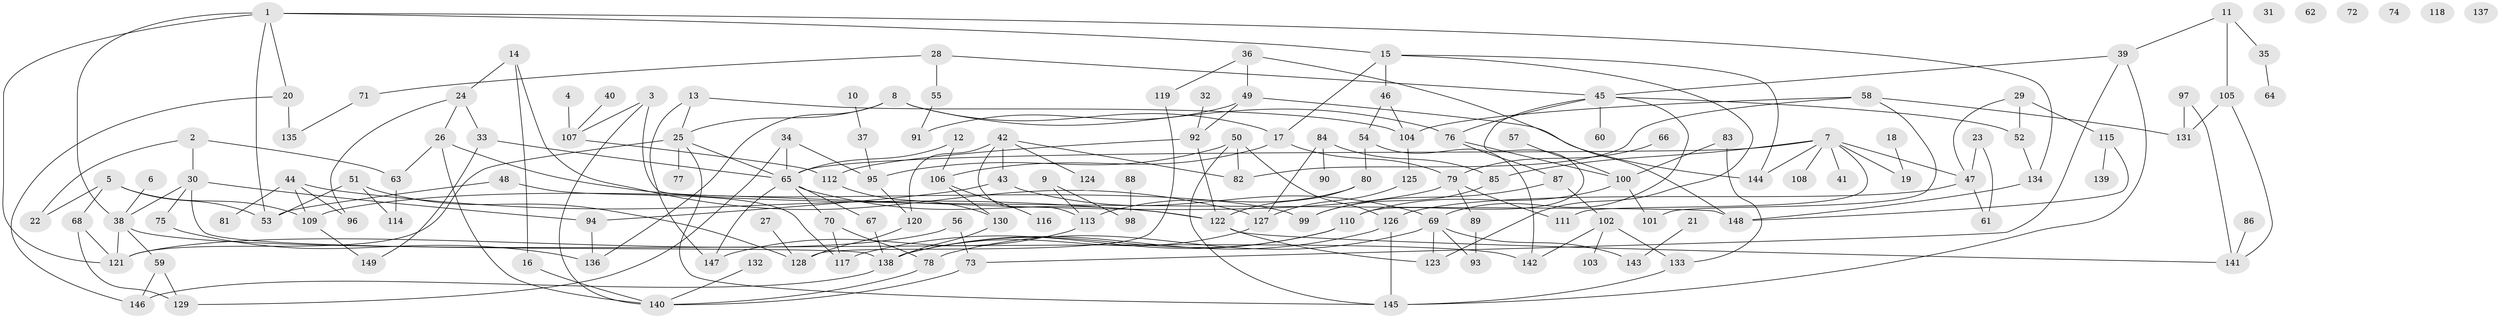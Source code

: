 // coarse degree distribution, {7: 0.07865168539325842, 4: 0.15730337078651685, 3: 0.1797752808988764, 1: 0.21348314606741572, 8: 0.02247191011235955, 2: 0.1348314606741573, 6: 0.0449438202247191, 5: 0.056179775280898875, 0: 0.06741573033707865, 10: 0.033707865168539325, 11: 0.011235955056179775}
// Generated by graph-tools (version 1.1) at 2025/16/03/04/25 18:16:44]
// undirected, 149 vertices, 215 edges
graph export_dot {
graph [start="1"]
  node [color=gray90,style=filled];
  1;
  2;
  3;
  4;
  5;
  6;
  7;
  8;
  9;
  10;
  11;
  12;
  13;
  14;
  15;
  16;
  17;
  18;
  19;
  20;
  21;
  22;
  23;
  24;
  25;
  26;
  27;
  28;
  29;
  30;
  31;
  32;
  33;
  34;
  35;
  36;
  37;
  38;
  39;
  40;
  41;
  42;
  43;
  44;
  45;
  46;
  47;
  48;
  49;
  50;
  51;
  52;
  53;
  54;
  55;
  56;
  57;
  58;
  59;
  60;
  61;
  62;
  63;
  64;
  65;
  66;
  67;
  68;
  69;
  70;
  71;
  72;
  73;
  74;
  75;
  76;
  77;
  78;
  79;
  80;
  81;
  82;
  83;
  84;
  85;
  86;
  87;
  88;
  89;
  90;
  91;
  92;
  93;
  94;
  95;
  96;
  97;
  98;
  99;
  100;
  101;
  102;
  103;
  104;
  105;
  106;
  107;
  108;
  109;
  110;
  111;
  112;
  113;
  114;
  115;
  116;
  117;
  118;
  119;
  120;
  121;
  122;
  123;
  124;
  125;
  126;
  127;
  128;
  129;
  130;
  131;
  132;
  133;
  134;
  135;
  136;
  137;
  138;
  139;
  140;
  141;
  142;
  143;
  144;
  145;
  146;
  147;
  148;
  149;
  1 -- 15;
  1 -- 20;
  1 -- 38;
  1 -- 53;
  1 -- 121;
  1 -- 134;
  2 -- 22;
  2 -- 30;
  2 -- 63;
  3 -- 107;
  3 -- 140;
  3 -- 148;
  4 -- 107;
  5 -- 22;
  5 -- 53;
  5 -- 68;
  5 -- 109;
  6 -- 38;
  7 -- 19;
  7 -- 41;
  7 -- 47;
  7 -- 65;
  7 -- 85;
  7 -- 108;
  7 -- 111;
  7 -- 144;
  8 -- 17;
  8 -- 25;
  8 -- 76;
  8 -- 136;
  9 -- 98;
  9 -- 113;
  10 -- 37;
  11 -- 35;
  11 -- 39;
  11 -- 105;
  12 -- 65;
  12 -- 106;
  13 -- 25;
  13 -- 104;
  13 -- 147;
  14 -- 16;
  14 -- 24;
  14 -- 127;
  15 -- 17;
  15 -- 46;
  15 -- 123;
  15 -- 144;
  16 -- 140;
  17 -- 79;
  17 -- 106;
  18 -- 19;
  20 -- 135;
  20 -- 146;
  21 -- 143;
  23 -- 47;
  23 -- 61;
  24 -- 26;
  24 -- 33;
  24 -- 96;
  25 -- 65;
  25 -- 77;
  25 -- 121;
  25 -- 145;
  26 -- 63;
  26 -- 99;
  26 -- 140;
  27 -- 128;
  28 -- 45;
  28 -- 55;
  28 -- 71;
  29 -- 47;
  29 -- 52;
  29 -- 115;
  30 -- 38;
  30 -- 75;
  30 -- 94;
  30 -- 138;
  32 -- 92;
  33 -- 65;
  33 -- 149;
  34 -- 65;
  34 -- 95;
  34 -- 129;
  35 -- 64;
  36 -- 49;
  36 -- 119;
  36 -- 148;
  37 -- 95;
  38 -- 59;
  38 -- 121;
  38 -- 142;
  39 -- 45;
  39 -- 73;
  39 -- 145;
  40 -- 107;
  42 -- 43;
  42 -- 82;
  42 -- 113;
  42 -- 120;
  42 -- 124;
  43 -- 69;
  43 -- 94;
  44 -- 81;
  44 -- 96;
  44 -- 109;
  44 -- 122;
  45 -- 52;
  45 -- 60;
  45 -- 69;
  45 -- 76;
  45 -- 110;
  46 -- 54;
  46 -- 104;
  47 -- 61;
  47 -- 126;
  48 -- 53;
  48 -- 117;
  49 -- 91;
  49 -- 92;
  49 -- 144;
  50 -- 82;
  50 -- 95;
  50 -- 126;
  50 -- 145;
  51 -- 53;
  51 -- 114;
  51 -- 128;
  52 -- 134;
  54 -- 80;
  54 -- 142;
  55 -- 91;
  56 -- 73;
  56 -- 121;
  57 -- 100;
  58 -- 82;
  58 -- 101;
  58 -- 104;
  58 -- 131;
  59 -- 129;
  59 -- 146;
  63 -- 114;
  65 -- 67;
  65 -- 70;
  65 -- 122;
  65 -- 147;
  66 -- 79;
  67 -- 138;
  68 -- 121;
  68 -- 129;
  69 -- 78;
  69 -- 93;
  69 -- 123;
  69 -- 143;
  70 -- 78;
  70 -- 117;
  71 -- 135;
  73 -- 140;
  75 -- 136;
  76 -- 87;
  76 -- 100;
  78 -- 140;
  79 -- 89;
  79 -- 109;
  79 -- 111;
  80 -- 113;
  80 -- 122;
  83 -- 100;
  83 -- 133;
  84 -- 85;
  84 -- 90;
  84 -- 127;
  85 -- 99;
  86 -- 141;
  87 -- 99;
  87 -- 102;
  88 -- 98;
  89 -- 93;
  92 -- 112;
  92 -- 122;
  94 -- 136;
  95 -- 120;
  97 -- 131;
  97 -- 141;
  100 -- 101;
  100 -- 110;
  102 -- 103;
  102 -- 133;
  102 -- 142;
  104 -- 125;
  105 -- 131;
  105 -- 141;
  106 -- 116;
  106 -- 130;
  107 -- 112;
  109 -- 149;
  110 -- 117;
  110 -- 138;
  112 -- 130;
  113 -- 147;
  115 -- 139;
  115 -- 148;
  119 -- 128;
  120 -- 128;
  122 -- 123;
  122 -- 141;
  125 -- 127;
  126 -- 138;
  126 -- 145;
  127 -- 138;
  130 -- 138;
  132 -- 140;
  133 -- 145;
  134 -- 148;
  138 -- 146;
}
